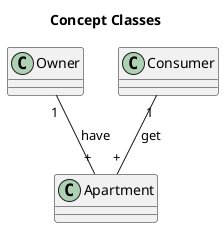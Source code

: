 @startuml

title Concept Classes

Class Owner
Class Apartment
Class Consumer

Owner"1" -- "+"Apartment: have
Consumer"1" -- "+"Apartment: get

@enduml
